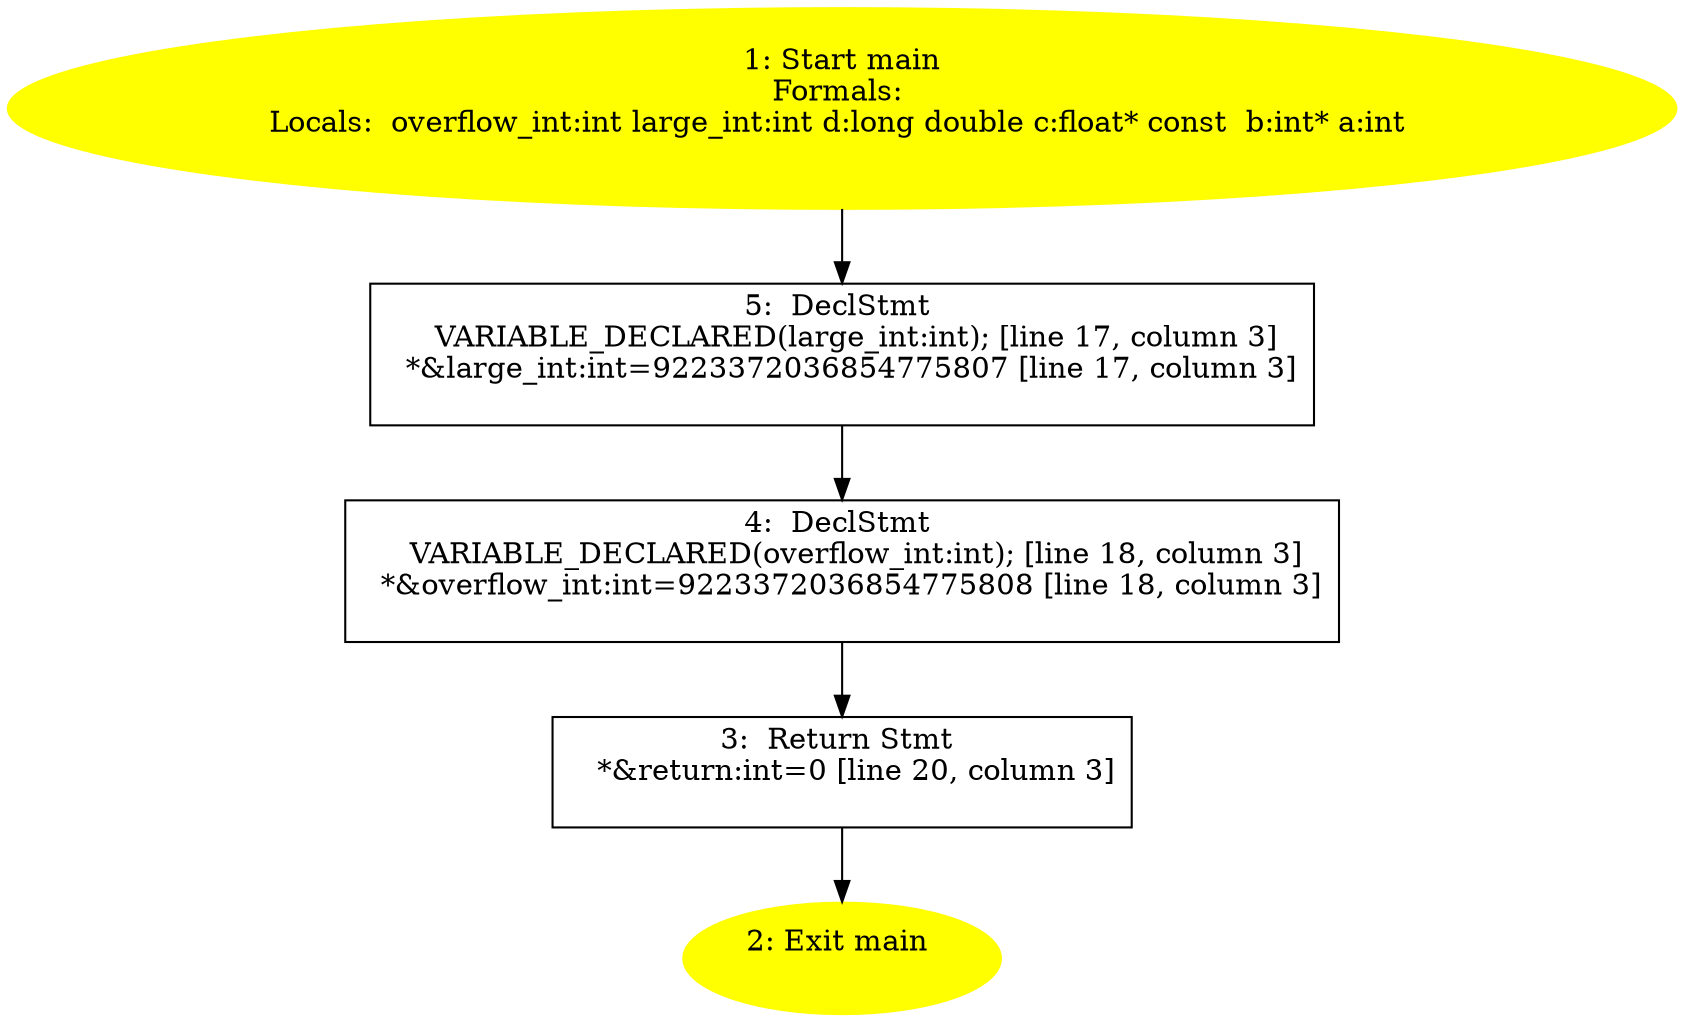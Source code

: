 /* @generated */
digraph cfg {
"main.fad58de7366495db_1" [label="1: Start main\nFormals: \nLocals:  overflow_int:int large_int:int d:long double c:float* const  b:int* a:int \n  " color=yellow style=filled]
	

	 "main.fad58de7366495db_1" -> "main.fad58de7366495db_5" ;
"main.fad58de7366495db_2" [label="2: Exit main \n  " color=yellow style=filled]
	

"main.fad58de7366495db_3" [label="3:  Return Stmt \n   *&return:int=0 [line 20, column 3]\n " shape="box"]
	

	 "main.fad58de7366495db_3" -> "main.fad58de7366495db_2" ;
"main.fad58de7366495db_4" [label="4:  DeclStmt \n   VARIABLE_DECLARED(overflow_int:int); [line 18, column 3]\n  *&overflow_int:int=9223372036854775808 [line 18, column 3]\n " shape="box"]
	

	 "main.fad58de7366495db_4" -> "main.fad58de7366495db_3" ;
"main.fad58de7366495db_5" [label="5:  DeclStmt \n   VARIABLE_DECLARED(large_int:int); [line 17, column 3]\n  *&large_int:int=9223372036854775807 [line 17, column 3]\n " shape="box"]
	

	 "main.fad58de7366495db_5" -> "main.fad58de7366495db_4" ;
}
